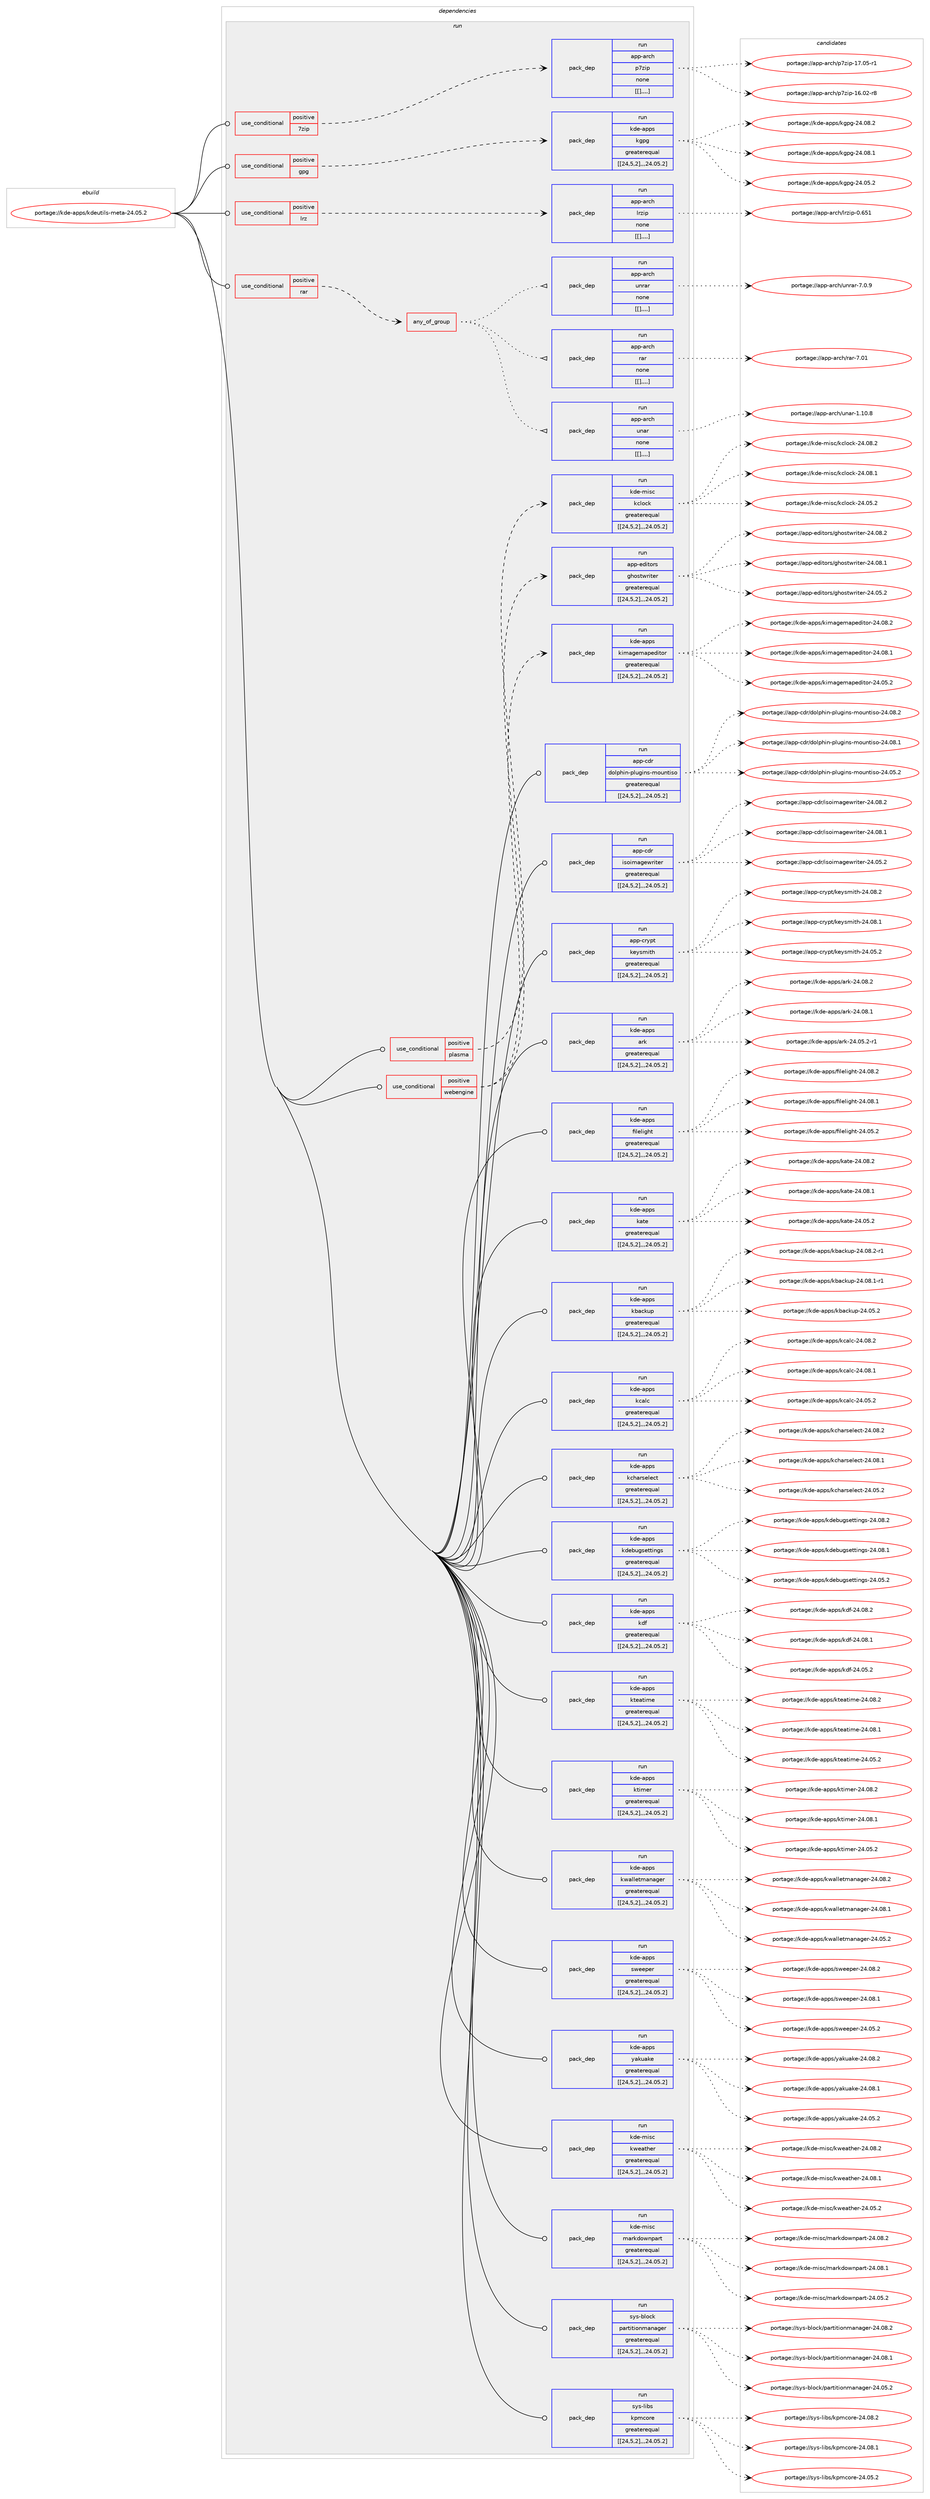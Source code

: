 digraph prolog {

# *************
# Graph options
# *************

newrank=true;
concentrate=true;
compound=true;
graph [rankdir=LR,fontname=Helvetica,fontsize=10,ranksep=1.5];#, ranksep=2.5, nodesep=0.2];
edge  [arrowhead=vee];
node  [fontname=Helvetica,fontsize=10];

# **********
# The ebuild
# **********

subgraph cluster_leftcol {
color=gray;
label=<<i>ebuild</i>>;
id [label="portage://kde-apps/kdeutils-meta-24.05.2", color=red, width=4, href="../kde-apps/kdeutils-meta-24.05.2.svg"];
}

# ****************
# The dependencies
# ****************

subgraph cluster_midcol {
color=gray;
label=<<i>dependencies</i>>;
subgraph cluster_compile {
fillcolor="#eeeeee";
style=filled;
label=<<i>compile</i>>;
}
subgraph cluster_compileandrun {
fillcolor="#eeeeee";
style=filled;
label=<<i>compile and run</i>>;
}
subgraph cluster_run {
fillcolor="#eeeeee";
style=filled;
label=<<i>run</i>>;
subgraph cond72048 {
dependency266553 [label=<<TABLE BORDER="0" CELLBORDER="1" CELLSPACING="0" CELLPADDING="4"><TR><TD ROWSPAN="3" CELLPADDING="10">use_conditional</TD></TR><TR><TD>positive</TD></TR><TR><TD>7zip</TD></TR></TABLE>>, shape=none, color=red];
subgraph pack192635 {
dependency266620 [label=<<TABLE BORDER="0" CELLBORDER="1" CELLSPACING="0" CELLPADDING="4" WIDTH="220"><TR><TD ROWSPAN="6" CELLPADDING="30">pack_dep</TD></TR><TR><TD WIDTH="110">run</TD></TR><TR><TD>app-arch</TD></TR><TR><TD>p7zip</TD></TR><TR><TD>none</TD></TR><TR><TD>[[],,,,]</TD></TR></TABLE>>, shape=none, color=blue];
}
dependency266553:e -> dependency266620:w [weight=20,style="dashed",arrowhead="vee"];
}
id:e -> dependency266553:w [weight=20,style="solid",arrowhead="odot"];
subgraph cond72059 {
dependency266666 [label=<<TABLE BORDER="0" CELLBORDER="1" CELLSPACING="0" CELLPADDING="4"><TR><TD ROWSPAN="3" CELLPADDING="10">use_conditional</TD></TR><TR><TD>positive</TD></TR><TR><TD>gpg</TD></TR></TABLE>>, shape=none, color=red];
subgraph pack192714 {
dependency266683 [label=<<TABLE BORDER="0" CELLBORDER="1" CELLSPACING="0" CELLPADDING="4" WIDTH="220"><TR><TD ROWSPAN="6" CELLPADDING="30">pack_dep</TD></TR><TR><TD WIDTH="110">run</TD></TR><TR><TD>kde-apps</TD></TR><TR><TD>kgpg</TD></TR><TR><TD>greaterequal</TD></TR><TR><TD>[[24,5,2],,,24.05.2]</TD></TR></TABLE>>, shape=none, color=blue];
}
dependency266666:e -> dependency266683:w [weight=20,style="dashed",arrowhead="vee"];
}
id:e -> dependency266666:w [weight=20,style="solid",arrowhead="odot"];
subgraph cond72067 {
dependency266689 [label=<<TABLE BORDER="0" CELLBORDER="1" CELLSPACING="0" CELLPADDING="4"><TR><TD ROWSPAN="3" CELLPADDING="10">use_conditional</TD></TR><TR><TD>positive</TD></TR><TR><TD>lrz</TD></TR></TABLE>>, shape=none, color=red];
subgraph pack192791 {
dependency266861 [label=<<TABLE BORDER="0" CELLBORDER="1" CELLSPACING="0" CELLPADDING="4" WIDTH="220"><TR><TD ROWSPAN="6" CELLPADDING="30">pack_dep</TD></TR><TR><TD WIDTH="110">run</TD></TR><TR><TD>app-arch</TD></TR><TR><TD>lrzip</TD></TR><TR><TD>none</TD></TR><TR><TD>[[],,,,]</TD></TR></TABLE>>, shape=none, color=blue];
}
dependency266689:e -> dependency266861:w [weight=20,style="dashed",arrowhead="vee"];
}
id:e -> dependency266689:w [weight=20,style="solid",arrowhead="odot"];
subgraph cond72075 {
dependency266880 [label=<<TABLE BORDER="0" CELLBORDER="1" CELLSPACING="0" CELLPADDING="4"><TR><TD ROWSPAN="3" CELLPADDING="10">use_conditional</TD></TR><TR><TD>positive</TD></TR><TR><TD>plasma</TD></TR></TABLE>>, shape=none, color=red];
subgraph pack192960 {
dependency266937 [label=<<TABLE BORDER="0" CELLBORDER="1" CELLSPACING="0" CELLPADDING="4" WIDTH="220"><TR><TD ROWSPAN="6" CELLPADDING="30">pack_dep</TD></TR><TR><TD WIDTH="110">run</TD></TR><TR><TD>kde-misc</TD></TR><TR><TD>kclock</TD></TR><TR><TD>greaterequal</TD></TR><TR><TD>[[24,5,2],,,24.05.2]</TD></TR></TABLE>>, shape=none, color=blue];
}
dependency266880:e -> dependency266937:w [weight=20,style="dashed",arrowhead="vee"];
}
id:e -> dependency266880:w [weight=20,style="solid",arrowhead="odot"];
subgraph cond72079 {
dependency266939 [label=<<TABLE BORDER="0" CELLBORDER="1" CELLSPACING="0" CELLPADDING="4"><TR><TD ROWSPAN="3" CELLPADDING="10">use_conditional</TD></TR><TR><TD>positive</TD></TR><TR><TD>rar</TD></TR></TABLE>>, shape=none, color=red];
subgraph any1747 {
dependency267028 [label=<<TABLE BORDER="0" CELLBORDER="1" CELLSPACING="0" CELLPADDING="4"><TR><TD CELLPADDING="10">any_of_group</TD></TR></TABLE>>, shape=none, color=red];subgraph pack193083 {
dependency267099 [label=<<TABLE BORDER="0" CELLBORDER="1" CELLSPACING="0" CELLPADDING="4" WIDTH="220"><TR><TD ROWSPAN="6" CELLPADDING="30">pack_dep</TD></TR><TR><TD WIDTH="110">run</TD></TR><TR><TD>app-arch</TD></TR><TR><TD>rar</TD></TR><TR><TD>none</TD></TR><TR><TD>[[],,,,]</TD></TR></TABLE>>, shape=none, color=blue];
}
dependency267028:e -> dependency267099:w [weight=20,style="dotted",arrowhead="oinv"];
subgraph pack193115 {
dependency267157 [label=<<TABLE BORDER="0" CELLBORDER="1" CELLSPACING="0" CELLPADDING="4" WIDTH="220"><TR><TD ROWSPAN="6" CELLPADDING="30">pack_dep</TD></TR><TR><TD WIDTH="110">run</TD></TR><TR><TD>app-arch</TD></TR><TR><TD>unrar</TD></TR><TR><TD>none</TD></TR><TR><TD>[[],,,,]</TD></TR></TABLE>>, shape=none, color=blue];
}
dependency267028:e -> dependency267157:w [weight=20,style="dotted",arrowhead="oinv"];
subgraph pack193173 {
dependency267159 [label=<<TABLE BORDER="0" CELLBORDER="1" CELLSPACING="0" CELLPADDING="4" WIDTH="220"><TR><TD ROWSPAN="6" CELLPADDING="30">pack_dep</TD></TR><TR><TD WIDTH="110">run</TD></TR><TR><TD>app-arch</TD></TR><TR><TD>unar</TD></TR><TR><TD>none</TD></TR><TR><TD>[[],,,,]</TD></TR></TABLE>>, shape=none, color=blue];
}
dependency267028:e -> dependency267159:w [weight=20,style="dotted",arrowhead="oinv"];
}
dependency266939:e -> dependency267028:w [weight=20,style="dashed",arrowhead="vee"];
}
id:e -> dependency266939:w [weight=20,style="solid",arrowhead="odot"];
subgraph cond72083 {
dependency267205 [label=<<TABLE BORDER="0" CELLBORDER="1" CELLSPACING="0" CELLPADDING="4"><TR><TD ROWSPAN="3" CELLPADDING="10">use_conditional</TD></TR><TR><TD>positive</TD></TR><TR><TD>webengine</TD></TR></TABLE>>, shape=none, color=red];
subgraph pack193256 {
dependency267248 [label=<<TABLE BORDER="0" CELLBORDER="1" CELLSPACING="0" CELLPADDING="4" WIDTH="220"><TR><TD ROWSPAN="6" CELLPADDING="30">pack_dep</TD></TR><TR><TD WIDTH="110">run</TD></TR><TR><TD>app-editors</TD></TR><TR><TD>ghostwriter</TD></TR><TR><TD>greaterequal</TD></TR><TR><TD>[[24,5,2],,,24.05.2]</TD></TR></TABLE>>, shape=none, color=blue];
}
dependency267205:e -> dependency267248:w [weight=20,style="dashed",arrowhead="vee"];
subgraph pack193264 {
dependency267276 [label=<<TABLE BORDER="0" CELLBORDER="1" CELLSPACING="0" CELLPADDING="4" WIDTH="220"><TR><TD ROWSPAN="6" CELLPADDING="30">pack_dep</TD></TR><TR><TD WIDTH="110">run</TD></TR><TR><TD>kde-apps</TD></TR><TR><TD>kimagemapeditor</TD></TR><TR><TD>greaterequal</TD></TR><TR><TD>[[24,5,2],,,24.05.2]</TD></TR></TABLE>>, shape=none, color=blue];
}
dependency267205:e -> dependency267276:w [weight=20,style="dashed",arrowhead="vee"];
}
id:e -> dependency267205:w [weight=20,style="solid",arrowhead="odot"];
subgraph pack193302 {
dependency267301 [label=<<TABLE BORDER="0" CELLBORDER="1" CELLSPACING="0" CELLPADDING="4" WIDTH="220"><TR><TD ROWSPAN="6" CELLPADDING="30">pack_dep</TD></TR><TR><TD WIDTH="110">run</TD></TR><TR><TD>app-cdr</TD></TR><TR><TD>dolphin-plugins-mountiso</TD></TR><TR><TD>greaterequal</TD></TR><TR><TD>[[24,5,2],,,24.05.2]</TD></TR></TABLE>>, shape=none, color=blue];
}
id:e -> dependency267301:w [weight=20,style="solid",arrowhead="odot"];
subgraph pack193327 {
dependency267330 [label=<<TABLE BORDER="0" CELLBORDER="1" CELLSPACING="0" CELLPADDING="4" WIDTH="220"><TR><TD ROWSPAN="6" CELLPADDING="30">pack_dep</TD></TR><TR><TD WIDTH="110">run</TD></TR><TR><TD>app-cdr</TD></TR><TR><TD>isoimagewriter</TD></TR><TR><TD>greaterequal</TD></TR><TR><TD>[[24,5,2],,,24.05.2]</TD></TR></TABLE>>, shape=none, color=blue];
}
id:e -> dependency267330:w [weight=20,style="solid",arrowhead="odot"];
subgraph pack193333 {
dependency267349 [label=<<TABLE BORDER="0" CELLBORDER="1" CELLSPACING="0" CELLPADDING="4" WIDTH="220"><TR><TD ROWSPAN="6" CELLPADDING="30">pack_dep</TD></TR><TR><TD WIDTH="110">run</TD></TR><TR><TD>app-crypt</TD></TR><TR><TD>keysmith</TD></TR><TR><TD>greaterequal</TD></TR><TR><TD>[[24,5,2],,,24.05.2]</TD></TR></TABLE>>, shape=none, color=blue];
}
id:e -> dependency267349:w [weight=20,style="solid",arrowhead="odot"];
subgraph pack193397 {
dependency267403 [label=<<TABLE BORDER="0" CELLBORDER="1" CELLSPACING="0" CELLPADDING="4" WIDTH="220"><TR><TD ROWSPAN="6" CELLPADDING="30">pack_dep</TD></TR><TR><TD WIDTH="110">run</TD></TR><TR><TD>kde-apps</TD></TR><TR><TD>ark</TD></TR><TR><TD>greaterequal</TD></TR><TR><TD>[[24,5,2],,,24.05.2]</TD></TR></TABLE>>, shape=none, color=blue];
}
id:e -> dependency267403:w [weight=20,style="solid",arrowhead="odot"];
subgraph pack193430 {
dependency267467 [label=<<TABLE BORDER="0" CELLBORDER="1" CELLSPACING="0" CELLPADDING="4" WIDTH="220"><TR><TD ROWSPAN="6" CELLPADDING="30">pack_dep</TD></TR><TR><TD WIDTH="110">run</TD></TR><TR><TD>kde-apps</TD></TR><TR><TD>filelight</TD></TR><TR><TD>greaterequal</TD></TR><TR><TD>[[24,5,2],,,24.05.2]</TD></TR></TABLE>>, shape=none, color=blue];
}
id:e -> dependency267467:w [weight=20,style="solid",arrowhead="odot"];
subgraph pack193470 {
dependency267492 [label=<<TABLE BORDER="0" CELLBORDER="1" CELLSPACING="0" CELLPADDING="4" WIDTH="220"><TR><TD ROWSPAN="6" CELLPADDING="30">pack_dep</TD></TR><TR><TD WIDTH="110">run</TD></TR><TR><TD>kde-apps</TD></TR><TR><TD>kate</TD></TR><TR><TD>greaterequal</TD></TR><TR><TD>[[24,5,2],,,24.05.2]</TD></TR></TABLE>>, shape=none, color=blue];
}
id:e -> dependency267492:w [weight=20,style="solid",arrowhead="odot"];
subgraph pack193497 {
dependency267522 [label=<<TABLE BORDER="0" CELLBORDER="1" CELLSPACING="0" CELLPADDING="4" WIDTH="220"><TR><TD ROWSPAN="6" CELLPADDING="30">pack_dep</TD></TR><TR><TD WIDTH="110">run</TD></TR><TR><TD>kde-apps</TD></TR><TR><TD>kbackup</TD></TR><TR><TD>greaterequal</TD></TR><TR><TD>[[24,5,2],,,24.05.2]</TD></TR></TABLE>>, shape=none, color=blue];
}
id:e -> dependency267522:w [weight=20,style="solid",arrowhead="odot"];
subgraph pack193546 {
dependency267551 [label=<<TABLE BORDER="0" CELLBORDER="1" CELLSPACING="0" CELLPADDING="4" WIDTH="220"><TR><TD ROWSPAN="6" CELLPADDING="30">pack_dep</TD></TR><TR><TD WIDTH="110">run</TD></TR><TR><TD>kde-apps</TD></TR><TR><TD>kcalc</TD></TR><TR><TD>greaterequal</TD></TR><TR><TD>[[24,5,2],,,24.05.2]</TD></TR></TABLE>>, shape=none, color=blue];
}
id:e -> dependency267551:w [weight=20,style="solid",arrowhead="odot"];
subgraph pack193563 {
dependency267594 [label=<<TABLE BORDER="0" CELLBORDER="1" CELLSPACING="0" CELLPADDING="4" WIDTH="220"><TR><TD ROWSPAN="6" CELLPADDING="30">pack_dep</TD></TR><TR><TD WIDTH="110">run</TD></TR><TR><TD>kde-apps</TD></TR><TR><TD>kcharselect</TD></TR><TR><TD>greaterequal</TD></TR><TR><TD>[[24,5,2],,,24.05.2]</TD></TR></TABLE>>, shape=none, color=blue];
}
id:e -> dependency267594:w [weight=20,style="solid",arrowhead="odot"];
subgraph pack193591 {
dependency267694 [label=<<TABLE BORDER="0" CELLBORDER="1" CELLSPACING="0" CELLPADDING="4" WIDTH="220"><TR><TD ROWSPAN="6" CELLPADDING="30">pack_dep</TD></TR><TR><TD WIDTH="110">run</TD></TR><TR><TD>kde-apps</TD></TR><TR><TD>kdebugsettings</TD></TR><TR><TD>greaterequal</TD></TR><TR><TD>[[24,5,2],,,24.05.2]</TD></TR></TABLE>>, shape=none, color=blue];
}
id:e -> dependency267694:w [weight=20,style="solid",arrowhead="odot"];
subgraph pack193746 {
dependency267789 [label=<<TABLE BORDER="0" CELLBORDER="1" CELLSPACING="0" CELLPADDING="4" WIDTH="220"><TR><TD ROWSPAN="6" CELLPADDING="30">pack_dep</TD></TR><TR><TD WIDTH="110">run</TD></TR><TR><TD>kde-apps</TD></TR><TR><TD>kdf</TD></TR><TR><TD>greaterequal</TD></TR><TR><TD>[[24,5,2],,,24.05.2]</TD></TR></TABLE>>, shape=none, color=blue];
}
id:e -> dependency267789:w [weight=20,style="solid",arrowhead="odot"];
subgraph pack193774 {
dependency267840 [label=<<TABLE BORDER="0" CELLBORDER="1" CELLSPACING="0" CELLPADDING="4" WIDTH="220"><TR><TD ROWSPAN="6" CELLPADDING="30">pack_dep</TD></TR><TR><TD WIDTH="110">run</TD></TR><TR><TD>kde-apps</TD></TR><TR><TD>kteatime</TD></TR><TR><TD>greaterequal</TD></TR><TR><TD>[[24,5,2],,,24.05.2]</TD></TR></TABLE>>, shape=none, color=blue];
}
id:e -> dependency267840:w [weight=20,style="solid",arrowhead="odot"];
subgraph pack193830 {
dependency267985 [label=<<TABLE BORDER="0" CELLBORDER="1" CELLSPACING="0" CELLPADDING="4" WIDTH="220"><TR><TD ROWSPAN="6" CELLPADDING="30">pack_dep</TD></TR><TR><TD WIDTH="110">run</TD></TR><TR><TD>kde-apps</TD></TR><TR><TD>ktimer</TD></TR><TR><TD>greaterequal</TD></TR><TR><TD>[[24,5,2],,,24.05.2]</TD></TR></TABLE>>, shape=none, color=blue];
}
id:e -> dependency267985:w [weight=20,style="solid",arrowhead="odot"];
subgraph pack194000 {
dependency268027 [label=<<TABLE BORDER="0" CELLBORDER="1" CELLSPACING="0" CELLPADDING="4" WIDTH="220"><TR><TD ROWSPAN="6" CELLPADDING="30">pack_dep</TD></TR><TR><TD WIDTH="110">run</TD></TR><TR><TD>kde-apps</TD></TR><TR><TD>kwalletmanager</TD></TR><TR><TD>greaterequal</TD></TR><TR><TD>[[24,5,2],,,24.05.2]</TD></TR></TABLE>>, shape=none, color=blue];
}
id:e -> dependency268027:w [weight=20,style="solid",arrowhead="odot"];
subgraph pack194003 {
dependency268222 [label=<<TABLE BORDER="0" CELLBORDER="1" CELLSPACING="0" CELLPADDING="4" WIDTH="220"><TR><TD ROWSPAN="6" CELLPADDING="30">pack_dep</TD></TR><TR><TD WIDTH="110">run</TD></TR><TR><TD>kde-apps</TD></TR><TR><TD>sweeper</TD></TR><TR><TD>greaterequal</TD></TR><TR><TD>[[24,5,2],,,24.05.2]</TD></TR></TABLE>>, shape=none, color=blue];
}
id:e -> dependency268222:w [weight=20,style="solid",arrowhead="odot"];
subgraph pack194190 {
dependency268228 [label=<<TABLE BORDER="0" CELLBORDER="1" CELLSPACING="0" CELLPADDING="4" WIDTH="220"><TR><TD ROWSPAN="6" CELLPADDING="30">pack_dep</TD></TR><TR><TD WIDTH="110">run</TD></TR><TR><TD>kde-apps</TD></TR><TR><TD>yakuake</TD></TR><TR><TD>greaterequal</TD></TR><TR><TD>[[24,5,2],,,24.05.2]</TD></TR></TABLE>>, shape=none, color=blue];
}
id:e -> dependency268228:w [weight=20,style="solid",arrowhead="odot"];
subgraph pack194193 {
dependency268325 [label=<<TABLE BORDER="0" CELLBORDER="1" CELLSPACING="0" CELLPADDING="4" WIDTH="220"><TR><TD ROWSPAN="6" CELLPADDING="30">pack_dep</TD></TR><TR><TD WIDTH="110">run</TD></TR><TR><TD>kde-misc</TD></TR><TR><TD>kweather</TD></TR><TR><TD>greaterequal</TD></TR><TR><TD>[[24,5,2],,,24.05.2]</TD></TR></TABLE>>, shape=none, color=blue];
}
id:e -> dependency268325:w [weight=20,style="solid",arrowhead="odot"];
subgraph pack194287 {
dependency268346 [label=<<TABLE BORDER="0" CELLBORDER="1" CELLSPACING="0" CELLPADDING="4" WIDTH="220"><TR><TD ROWSPAN="6" CELLPADDING="30">pack_dep</TD></TR><TR><TD WIDTH="110">run</TD></TR><TR><TD>kde-misc</TD></TR><TR><TD>markdownpart</TD></TR><TR><TD>greaterequal</TD></TR><TR><TD>[[24,5,2],,,24.05.2]</TD></TR></TABLE>>, shape=none, color=blue];
}
id:e -> dependency268346:w [weight=20,style="solid",arrowhead="odot"];
subgraph pack194321 {
dependency268366 [label=<<TABLE BORDER="0" CELLBORDER="1" CELLSPACING="0" CELLPADDING="4" WIDTH="220"><TR><TD ROWSPAN="6" CELLPADDING="30">pack_dep</TD></TR><TR><TD WIDTH="110">run</TD></TR><TR><TD>sys-block</TD></TR><TR><TD>partitionmanager</TD></TR><TR><TD>greaterequal</TD></TR><TR><TD>[[24,5,2],,,24.05.2]</TD></TR></TABLE>>, shape=none, color=blue];
}
id:e -> dependency268366:w [weight=20,style="solid",arrowhead="odot"];
subgraph pack194418 {
dependency268481 [label=<<TABLE BORDER="0" CELLBORDER="1" CELLSPACING="0" CELLPADDING="4" WIDTH="220"><TR><TD ROWSPAN="6" CELLPADDING="30">pack_dep</TD></TR><TR><TD WIDTH="110">run</TD></TR><TR><TD>sys-libs</TD></TR><TR><TD>kpmcore</TD></TR><TR><TD>greaterequal</TD></TR><TR><TD>[[24,5,2],,,24.05.2]</TD></TR></TABLE>>, shape=none, color=blue];
}
id:e -> dependency268481:w [weight=20,style="solid",arrowhead="odot"];
}
}

# **************
# The candidates
# **************

subgraph cluster_choices {
rank=same;
color=gray;
label=<<i>candidates</i>>;

subgraph choice192971 {
color=black;
nodesep=1;
choice9711211245971149910447112551221051124549554648534511449 [label="portage://app-arch/p7zip-17.05-r1", color=red, width=4,href="../app-arch/p7zip-17.05-r1.svg"];
choice9711211245971149910447112551221051124549544648504511456 [label="portage://app-arch/p7zip-16.02-r8", color=red, width=4,href="../app-arch/p7zip-16.02-r8.svg"];
dependency266620:e -> choice9711211245971149910447112551221051124549554648534511449:w [style=dotted,weight="100"];
dependency266620:e -> choice9711211245971149910447112551221051124549544648504511456:w [style=dotted,weight="100"];
}
subgraph choice193009 {
color=black;
nodesep=1;
choice1071001014597112112115471071031121034550524648564650 [label="portage://kde-apps/kgpg-24.08.2", color=red, width=4,href="../kde-apps/kgpg-24.08.2.svg"];
choice1071001014597112112115471071031121034550524648564649 [label="portage://kde-apps/kgpg-24.08.1", color=red, width=4,href="../kde-apps/kgpg-24.08.1.svg"];
choice1071001014597112112115471071031121034550524648534650 [label="portage://kde-apps/kgpg-24.05.2", color=red, width=4,href="../kde-apps/kgpg-24.05.2.svg"];
dependency266683:e -> choice1071001014597112112115471071031121034550524648564650:w [style=dotted,weight="100"];
dependency266683:e -> choice1071001014597112112115471071031121034550524648564649:w [style=dotted,weight="100"];
dependency266683:e -> choice1071001014597112112115471071031121034550524648534650:w [style=dotted,weight="100"];
}
subgraph choice193013 {
color=black;
nodesep=1;
choice9711211245971149910447108114122105112454846545349 [label="portage://app-arch/lrzip-0.651", color=red, width=4,href="../app-arch/lrzip-0.651.svg"];
dependency266861:e -> choice9711211245971149910447108114122105112454846545349:w [style=dotted,weight="100"];
}
subgraph choice193016 {
color=black;
nodesep=1;
choice10710010145109105115994710799108111991074550524648564650 [label="portage://kde-misc/kclock-24.08.2", color=red, width=4,href="../kde-misc/kclock-24.08.2.svg"];
choice10710010145109105115994710799108111991074550524648564649 [label="portage://kde-misc/kclock-24.08.1", color=red, width=4,href="../kde-misc/kclock-24.08.1.svg"];
choice10710010145109105115994710799108111991074550524648534650 [label="portage://kde-misc/kclock-24.05.2", color=red, width=4,href="../kde-misc/kclock-24.05.2.svg"];
dependency266937:e -> choice10710010145109105115994710799108111991074550524648564650:w [style=dotted,weight="100"];
dependency266937:e -> choice10710010145109105115994710799108111991074550524648564649:w [style=dotted,weight="100"];
dependency266937:e -> choice10710010145109105115994710799108111991074550524648534650:w [style=dotted,weight="100"];
}
subgraph choice193049 {
color=black;
nodesep=1;
choice9711211245971149910447114971144555464849 [label="portage://app-arch/rar-7.01", color=red, width=4,href="../app-arch/rar-7.01.svg"];
dependency267099:e -> choice9711211245971149910447114971144555464849:w [style=dotted,weight="100"];
}
subgraph choice193066 {
color=black;
nodesep=1;
choice971121124597114991044711711011497114455546484657 [label="portage://app-arch/unrar-7.0.9", color=red, width=4,href="../app-arch/unrar-7.0.9.svg"];
dependency267157:e -> choice971121124597114991044711711011497114455546484657:w [style=dotted,weight="100"];
}
subgraph choice193072 {
color=black;
nodesep=1;
choice97112112459711499104471171109711445494649484656 [label="portage://app-arch/unar-1.10.8", color=red, width=4,href="../app-arch/unar-1.10.8.svg"];
dependency267159:e -> choice97112112459711499104471171109711445494649484656:w [style=dotted,weight="100"];
}
subgraph choice193074 {
color=black;
nodesep=1;
choice9711211245101100105116111114115471031041111151161191141051161011144550524648564650 [label="portage://app-editors/ghostwriter-24.08.2", color=red, width=4,href="../app-editors/ghostwriter-24.08.2.svg"];
choice9711211245101100105116111114115471031041111151161191141051161011144550524648564649 [label="portage://app-editors/ghostwriter-24.08.1", color=red, width=4,href="../app-editors/ghostwriter-24.08.1.svg"];
choice9711211245101100105116111114115471031041111151161191141051161011144550524648534650 [label="portage://app-editors/ghostwriter-24.05.2", color=red, width=4,href="../app-editors/ghostwriter-24.05.2.svg"];
dependency267248:e -> choice9711211245101100105116111114115471031041111151161191141051161011144550524648564650:w [style=dotted,weight="100"];
dependency267248:e -> choice9711211245101100105116111114115471031041111151161191141051161011144550524648564649:w [style=dotted,weight="100"];
dependency267248:e -> choice9711211245101100105116111114115471031041111151161191141051161011144550524648534650:w [style=dotted,weight="100"];
}
subgraph choice193080 {
color=black;
nodesep=1;
choice10710010145971121121154710710510997103101109971121011001051161111144550524648564650 [label="portage://kde-apps/kimagemapeditor-24.08.2", color=red, width=4,href="../kde-apps/kimagemapeditor-24.08.2.svg"];
choice10710010145971121121154710710510997103101109971121011001051161111144550524648564649 [label="portage://kde-apps/kimagemapeditor-24.08.1", color=red, width=4,href="../kde-apps/kimagemapeditor-24.08.1.svg"];
choice10710010145971121121154710710510997103101109971121011001051161111144550524648534650 [label="portage://kde-apps/kimagemapeditor-24.05.2", color=red, width=4,href="../kde-apps/kimagemapeditor-24.05.2.svg"];
dependency267276:e -> choice10710010145971121121154710710510997103101109971121011001051161111144550524648564650:w [style=dotted,weight="100"];
dependency267276:e -> choice10710010145971121121154710710510997103101109971121011001051161111144550524648564649:w [style=dotted,weight="100"];
dependency267276:e -> choice10710010145971121121154710710510997103101109971121011001051161111144550524648534650:w [style=dotted,weight="100"];
}
subgraph choice193116 {
color=black;
nodesep=1;
choice9711211245991001144710011110811210410511045112108117103105110115451091111171101161051151114550524648564650 [label="portage://app-cdr/dolphin-plugins-mountiso-24.08.2", color=red, width=4,href="../app-cdr/dolphin-plugins-mountiso-24.08.2.svg"];
choice9711211245991001144710011110811210410511045112108117103105110115451091111171101161051151114550524648564649 [label="portage://app-cdr/dolphin-plugins-mountiso-24.08.1", color=red, width=4,href="../app-cdr/dolphin-plugins-mountiso-24.08.1.svg"];
choice9711211245991001144710011110811210410511045112108117103105110115451091111171101161051151114550524648534650 [label="portage://app-cdr/dolphin-plugins-mountiso-24.05.2", color=red, width=4,href="../app-cdr/dolphin-plugins-mountiso-24.05.2.svg"];
dependency267301:e -> choice9711211245991001144710011110811210410511045112108117103105110115451091111171101161051151114550524648564650:w [style=dotted,weight="100"];
dependency267301:e -> choice9711211245991001144710011110811210410511045112108117103105110115451091111171101161051151114550524648564649:w [style=dotted,weight="100"];
dependency267301:e -> choice9711211245991001144710011110811210410511045112108117103105110115451091111171101161051151114550524648534650:w [style=dotted,weight="100"];
}
subgraph choice193150 {
color=black;
nodesep=1;
choice97112112459910011447105115111105109971031011191141051161011144550524648564650 [label="portage://app-cdr/isoimagewriter-24.08.2", color=red, width=4,href="../app-cdr/isoimagewriter-24.08.2.svg"];
choice97112112459910011447105115111105109971031011191141051161011144550524648564649 [label="portage://app-cdr/isoimagewriter-24.08.1", color=red, width=4,href="../app-cdr/isoimagewriter-24.08.1.svg"];
choice97112112459910011447105115111105109971031011191141051161011144550524648534650 [label="portage://app-cdr/isoimagewriter-24.05.2", color=red, width=4,href="../app-cdr/isoimagewriter-24.05.2.svg"];
dependency267330:e -> choice97112112459910011447105115111105109971031011191141051161011144550524648564650:w [style=dotted,weight="100"];
dependency267330:e -> choice97112112459910011447105115111105109971031011191141051161011144550524648564649:w [style=dotted,weight="100"];
dependency267330:e -> choice97112112459910011447105115111105109971031011191141051161011144550524648534650:w [style=dotted,weight="100"];
}
subgraph choice193153 {
color=black;
nodesep=1;
choice971121124599114121112116471071011211151091051161044550524648564650 [label="portage://app-crypt/keysmith-24.08.2", color=red, width=4,href="../app-crypt/keysmith-24.08.2.svg"];
choice971121124599114121112116471071011211151091051161044550524648564649 [label="portage://app-crypt/keysmith-24.08.1", color=red, width=4,href="../app-crypt/keysmith-24.08.1.svg"];
choice971121124599114121112116471071011211151091051161044550524648534650 [label="portage://app-crypt/keysmith-24.05.2", color=red, width=4,href="../app-crypt/keysmith-24.05.2.svg"];
dependency267349:e -> choice971121124599114121112116471071011211151091051161044550524648564650:w [style=dotted,weight="100"];
dependency267349:e -> choice971121124599114121112116471071011211151091051161044550524648564649:w [style=dotted,weight="100"];
dependency267349:e -> choice971121124599114121112116471071011211151091051161044550524648534650:w [style=dotted,weight="100"];
}
subgraph choice193170 {
color=black;
nodesep=1;
choice107100101459711211211547971141074550524648564650 [label="portage://kde-apps/ark-24.08.2", color=red, width=4,href="../kde-apps/ark-24.08.2.svg"];
choice107100101459711211211547971141074550524648564649 [label="portage://kde-apps/ark-24.08.1", color=red, width=4,href="../kde-apps/ark-24.08.1.svg"];
choice1071001014597112112115479711410745505246485346504511449 [label="portage://kde-apps/ark-24.05.2-r1", color=red, width=4,href="../kde-apps/ark-24.05.2-r1.svg"];
dependency267403:e -> choice107100101459711211211547971141074550524648564650:w [style=dotted,weight="100"];
dependency267403:e -> choice107100101459711211211547971141074550524648564649:w [style=dotted,weight="100"];
dependency267403:e -> choice1071001014597112112115479711410745505246485346504511449:w [style=dotted,weight="100"];
}
subgraph choice193187 {
color=black;
nodesep=1;
choice1071001014597112112115471021051081011081051031041164550524648564650 [label="portage://kde-apps/filelight-24.08.2", color=red, width=4,href="../kde-apps/filelight-24.08.2.svg"];
choice1071001014597112112115471021051081011081051031041164550524648564649 [label="portage://kde-apps/filelight-24.08.1", color=red, width=4,href="../kde-apps/filelight-24.08.1.svg"];
choice1071001014597112112115471021051081011081051031041164550524648534650 [label="portage://kde-apps/filelight-24.05.2", color=red, width=4,href="../kde-apps/filelight-24.05.2.svg"];
dependency267467:e -> choice1071001014597112112115471021051081011081051031041164550524648564650:w [style=dotted,weight="100"];
dependency267467:e -> choice1071001014597112112115471021051081011081051031041164550524648564649:w [style=dotted,weight="100"];
dependency267467:e -> choice1071001014597112112115471021051081011081051031041164550524648534650:w [style=dotted,weight="100"];
}
subgraph choice193235 {
color=black;
nodesep=1;
choice107100101459711211211547107971161014550524648564650 [label="portage://kde-apps/kate-24.08.2", color=red, width=4,href="../kde-apps/kate-24.08.2.svg"];
choice107100101459711211211547107971161014550524648564649 [label="portage://kde-apps/kate-24.08.1", color=red, width=4,href="../kde-apps/kate-24.08.1.svg"];
choice107100101459711211211547107971161014550524648534650 [label="portage://kde-apps/kate-24.05.2", color=red, width=4,href="../kde-apps/kate-24.05.2.svg"];
dependency267492:e -> choice107100101459711211211547107971161014550524648564650:w [style=dotted,weight="100"];
dependency267492:e -> choice107100101459711211211547107971161014550524648564649:w [style=dotted,weight="100"];
dependency267492:e -> choice107100101459711211211547107971161014550524648534650:w [style=dotted,weight="100"];
}
subgraph choice193248 {
color=black;
nodesep=1;
choice10710010145971121121154710798979910711711245505246485646504511449 [label="portage://kde-apps/kbackup-24.08.2-r1", color=red, width=4,href="../kde-apps/kbackup-24.08.2-r1.svg"];
choice10710010145971121121154710798979910711711245505246485646494511449 [label="portage://kde-apps/kbackup-24.08.1-r1", color=red, width=4,href="../kde-apps/kbackup-24.08.1-r1.svg"];
choice1071001014597112112115471079897991071171124550524648534650 [label="portage://kde-apps/kbackup-24.05.2", color=red, width=4,href="../kde-apps/kbackup-24.05.2.svg"];
dependency267522:e -> choice10710010145971121121154710798979910711711245505246485646504511449:w [style=dotted,weight="100"];
dependency267522:e -> choice10710010145971121121154710798979910711711245505246485646494511449:w [style=dotted,weight="100"];
dependency267522:e -> choice1071001014597112112115471079897991071171124550524648534650:w [style=dotted,weight="100"];
}
subgraph choice193280 {
color=black;
nodesep=1;
choice1071001014597112112115471079997108994550524648564650 [label="portage://kde-apps/kcalc-24.08.2", color=red, width=4,href="../kde-apps/kcalc-24.08.2.svg"];
choice1071001014597112112115471079997108994550524648564649 [label="portage://kde-apps/kcalc-24.08.1", color=red, width=4,href="../kde-apps/kcalc-24.08.1.svg"];
choice1071001014597112112115471079997108994550524648534650 [label="portage://kde-apps/kcalc-24.05.2", color=red, width=4,href="../kde-apps/kcalc-24.05.2.svg"];
dependency267551:e -> choice1071001014597112112115471079997108994550524648564650:w [style=dotted,weight="100"];
dependency267551:e -> choice1071001014597112112115471079997108994550524648564649:w [style=dotted,weight="100"];
dependency267551:e -> choice1071001014597112112115471079997108994550524648534650:w [style=dotted,weight="100"];
}
subgraph choice193283 {
color=black;
nodesep=1;
choice1071001014597112112115471079910497114115101108101991164550524648564650 [label="portage://kde-apps/kcharselect-24.08.2", color=red, width=4,href="../kde-apps/kcharselect-24.08.2.svg"];
choice1071001014597112112115471079910497114115101108101991164550524648564649 [label="portage://kde-apps/kcharselect-24.08.1", color=red, width=4,href="../kde-apps/kcharselect-24.08.1.svg"];
choice1071001014597112112115471079910497114115101108101991164550524648534650 [label="portage://kde-apps/kcharselect-24.05.2", color=red, width=4,href="../kde-apps/kcharselect-24.05.2.svg"];
dependency267594:e -> choice1071001014597112112115471079910497114115101108101991164550524648564650:w [style=dotted,weight="100"];
dependency267594:e -> choice1071001014597112112115471079910497114115101108101991164550524648564649:w [style=dotted,weight="100"];
dependency267594:e -> choice1071001014597112112115471079910497114115101108101991164550524648534650:w [style=dotted,weight="100"];
}
subgraph choice193314 {
color=black;
nodesep=1;
choice107100101459711211211547107100101981171031151011161161051101031154550524648564650 [label="portage://kde-apps/kdebugsettings-24.08.2", color=red, width=4,href="../kde-apps/kdebugsettings-24.08.2.svg"];
choice107100101459711211211547107100101981171031151011161161051101031154550524648564649 [label="portage://kde-apps/kdebugsettings-24.08.1", color=red, width=4,href="../kde-apps/kdebugsettings-24.08.1.svg"];
choice107100101459711211211547107100101981171031151011161161051101031154550524648534650 [label="portage://kde-apps/kdebugsettings-24.05.2", color=red, width=4,href="../kde-apps/kdebugsettings-24.05.2.svg"];
dependency267694:e -> choice107100101459711211211547107100101981171031151011161161051101031154550524648564650:w [style=dotted,weight="100"];
dependency267694:e -> choice107100101459711211211547107100101981171031151011161161051101031154550524648564649:w [style=dotted,weight="100"];
dependency267694:e -> choice107100101459711211211547107100101981171031151011161161051101031154550524648534650:w [style=dotted,weight="100"];
}
subgraph choice193320 {
color=black;
nodesep=1;
choice1071001014597112112115471071001024550524648564650 [label="portage://kde-apps/kdf-24.08.2", color=red, width=4,href="../kde-apps/kdf-24.08.2.svg"];
choice1071001014597112112115471071001024550524648564649 [label="portage://kde-apps/kdf-24.08.1", color=red, width=4,href="../kde-apps/kdf-24.08.1.svg"];
choice1071001014597112112115471071001024550524648534650 [label="portage://kde-apps/kdf-24.05.2", color=red, width=4,href="../kde-apps/kdf-24.05.2.svg"];
dependency267789:e -> choice1071001014597112112115471071001024550524648564650:w [style=dotted,weight="100"];
dependency267789:e -> choice1071001014597112112115471071001024550524648564649:w [style=dotted,weight="100"];
dependency267789:e -> choice1071001014597112112115471071001024550524648534650:w [style=dotted,weight="100"];
}
subgraph choice193322 {
color=black;
nodesep=1;
choice107100101459711211211547107116101971161051091014550524648564650 [label="portage://kde-apps/kteatime-24.08.2", color=red, width=4,href="../kde-apps/kteatime-24.08.2.svg"];
choice107100101459711211211547107116101971161051091014550524648564649 [label="portage://kde-apps/kteatime-24.08.1", color=red, width=4,href="../kde-apps/kteatime-24.08.1.svg"];
choice107100101459711211211547107116101971161051091014550524648534650 [label="portage://kde-apps/kteatime-24.05.2", color=red, width=4,href="../kde-apps/kteatime-24.05.2.svg"];
dependency267840:e -> choice107100101459711211211547107116101971161051091014550524648564650:w [style=dotted,weight="100"];
dependency267840:e -> choice107100101459711211211547107116101971161051091014550524648564649:w [style=dotted,weight="100"];
dependency267840:e -> choice107100101459711211211547107116101971161051091014550524648534650:w [style=dotted,weight="100"];
}
subgraph choice193339 {
color=black;
nodesep=1;
choice1071001014597112112115471071161051091011144550524648564650 [label="portage://kde-apps/ktimer-24.08.2", color=red, width=4,href="../kde-apps/ktimer-24.08.2.svg"];
choice1071001014597112112115471071161051091011144550524648564649 [label="portage://kde-apps/ktimer-24.08.1", color=red, width=4,href="../kde-apps/ktimer-24.08.1.svg"];
choice1071001014597112112115471071161051091011144550524648534650 [label="portage://kde-apps/ktimer-24.05.2", color=red, width=4,href="../kde-apps/ktimer-24.05.2.svg"];
dependency267985:e -> choice1071001014597112112115471071161051091011144550524648564650:w [style=dotted,weight="100"];
dependency267985:e -> choice1071001014597112112115471071161051091011144550524648564649:w [style=dotted,weight="100"];
dependency267985:e -> choice1071001014597112112115471071161051091011144550524648534650:w [style=dotted,weight="100"];
}
subgraph choice193343 {
color=black;
nodesep=1;
choice1071001014597112112115471071199710810810111610997110971031011144550524648564650 [label="portage://kde-apps/kwalletmanager-24.08.2", color=red, width=4,href="../kde-apps/kwalletmanager-24.08.2.svg"];
choice1071001014597112112115471071199710810810111610997110971031011144550524648564649 [label="portage://kde-apps/kwalletmanager-24.08.1", color=red, width=4,href="../kde-apps/kwalletmanager-24.08.1.svg"];
choice1071001014597112112115471071199710810810111610997110971031011144550524648534650 [label="portage://kde-apps/kwalletmanager-24.05.2", color=red, width=4,href="../kde-apps/kwalletmanager-24.05.2.svg"];
dependency268027:e -> choice1071001014597112112115471071199710810810111610997110971031011144550524648564650:w [style=dotted,weight="100"];
dependency268027:e -> choice1071001014597112112115471071199710810810111610997110971031011144550524648564649:w [style=dotted,weight="100"];
dependency268027:e -> choice1071001014597112112115471071199710810810111610997110971031011144550524648534650:w [style=dotted,weight="100"];
}
subgraph choice193358 {
color=black;
nodesep=1;
choice1071001014597112112115471151191011011121011144550524648564650 [label="portage://kde-apps/sweeper-24.08.2", color=red, width=4,href="../kde-apps/sweeper-24.08.2.svg"];
choice1071001014597112112115471151191011011121011144550524648564649 [label="portage://kde-apps/sweeper-24.08.1", color=red, width=4,href="../kde-apps/sweeper-24.08.1.svg"];
choice1071001014597112112115471151191011011121011144550524648534650 [label="portage://kde-apps/sweeper-24.05.2", color=red, width=4,href="../kde-apps/sweeper-24.05.2.svg"];
dependency268222:e -> choice1071001014597112112115471151191011011121011144550524648564650:w [style=dotted,weight="100"];
dependency268222:e -> choice1071001014597112112115471151191011011121011144550524648564649:w [style=dotted,weight="100"];
dependency268222:e -> choice1071001014597112112115471151191011011121011144550524648534650:w [style=dotted,weight="100"];
}
subgraph choice193391 {
color=black;
nodesep=1;
choice10710010145971121121154712197107117971071014550524648564650 [label="portage://kde-apps/yakuake-24.08.2", color=red, width=4,href="../kde-apps/yakuake-24.08.2.svg"];
choice10710010145971121121154712197107117971071014550524648564649 [label="portage://kde-apps/yakuake-24.08.1", color=red, width=4,href="../kde-apps/yakuake-24.08.1.svg"];
choice10710010145971121121154712197107117971071014550524648534650 [label="portage://kde-apps/yakuake-24.05.2", color=red, width=4,href="../kde-apps/yakuake-24.05.2.svg"];
dependency268228:e -> choice10710010145971121121154712197107117971071014550524648564650:w [style=dotted,weight="100"];
dependency268228:e -> choice10710010145971121121154712197107117971071014550524648564649:w [style=dotted,weight="100"];
dependency268228:e -> choice10710010145971121121154712197107117971071014550524648534650:w [style=dotted,weight="100"];
}
subgraph choice193397 {
color=black;
nodesep=1;
choice107100101451091051159947107119101971161041011144550524648564650 [label="portage://kde-misc/kweather-24.08.2", color=red, width=4,href="../kde-misc/kweather-24.08.2.svg"];
choice107100101451091051159947107119101971161041011144550524648564649 [label="portage://kde-misc/kweather-24.08.1", color=red, width=4,href="../kde-misc/kweather-24.08.1.svg"];
choice107100101451091051159947107119101971161041011144550524648534650 [label="portage://kde-misc/kweather-24.05.2", color=red, width=4,href="../kde-misc/kweather-24.05.2.svg"];
dependency268325:e -> choice107100101451091051159947107119101971161041011144550524648564650:w [style=dotted,weight="100"];
dependency268325:e -> choice107100101451091051159947107119101971161041011144550524648564649:w [style=dotted,weight="100"];
dependency268325:e -> choice107100101451091051159947107119101971161041011144550524648534650:w [style=dotted,weight="100"];
}
subgraph choice193402 {
color=black;
nodesep=1;
choice10710010145109105115994710997114107100111119110112971141164550524648564650 [label="portage://kde-misc/markdownpart-24.08.2", color=red, width=4,href="../kde-misc/markdownpart-24.08.2.svg"];
choice10710010145109105115994710997114107100111119110112971141164550524648564649 [label="portage://kde-misc/markdownpart-24.08.1", color=red, width=4,href="../kde-misc/markdownpart-24.08.1.svg"];
choice10710010145109105115994710997114107100111119110112971141164550524648534650 [label="portage://kde-misc/markdownpart-24.05.2", color=red, width=4,href="../kde-misc/markdownpart-24.05.2.svg"];
dependency268346:e -> choice10710010145109105115994710997114107100111119110112971141164550524648564650:w [style=dotted,weight="100"];
dependency268346:e -> choice10710010145109105115994710997114107100111119110112971141164550524648564649:w [style=dotted,weight="100"];
dependency268346:e -> choice10710010145109105115994710997114107100111119110112971141164550524648534650:w [style=dotted,weight="100"];
}
subgraph choice193404 {
color=black;
nodesep=1;
choice115121115459810811199107471129711411610511610511111010997110971031011144550524648564650 [label="portage://sys-block/partitionmanager-24.08.2", color=red, width=4,href="../sys-block/partitionmanager-24.08.2.svg"];
choice115121115459810811199107471129711411610511610511111010997110971031011144550524648564649 [label="portage://sys-block/partitionmanager-24.08.1", color=red, width=4,href="../sys-block/partitionmanager-24.08.1.svg"];
choice115121115459810811199107471129711411610511610511111010997110971031011144550524648534650 [label="portage://sys-block/partitionmanager-24.05.2", color=red, width=4,href="../sys-block/partitionmanager-24.05.2.svg"];
dependency268366:e -> choice115121115459810811199107471129711411610511610511111010997110971031011144550524648564650:w [style=dotted,weight="100"];
dependency268366:e -> choice115121115459810811199107471129711411610511610511111010997110971031011144550524648564649:w [style=dotted,weight="100"];
dependency268366:e -> choice115121115459810811199107471129711411610511610511111010997110971031011144550524648534650:w [style=dotted,weight="100"];
}
subgraph choice193406 {
color=black;
nodesep=1;
choice115121115451081059811547107112109991111141014550524648564650 [label="portage://sys-libs/kpmcore-24.08.2", color=red, width=4,href="../sys-libs/kpmcore-24.08.2.svg"];
choice115121115451081059811547107112109991111141014550524648564649 [label="portage://sys-libs/kpmcore-24.08.1", color=red, width=4,href="../sys-libs/kpmcore-24.08.1.svg"];
choice115121115451081059811547107112109991111141014550524648534650 [label="portage://sys-libs/kpmcore-24.05.2", color=red, width=4,href="../sys-libs/kpmcore-24.05.2.svg"];
dependency268481:e -> choice115121115451081059811547107112109991111141014550524648564650:w [style=dotted,weight="100"];
dependency268481:e -> choice115121115451081059811547107112109991111141014550524648564649:w [style=dotted,weight="100"];
dependency268481:e -> choice115121115451081059811547107112109991111141014550524648534650:w [style=dotted,weight="100"];
}
}

}
